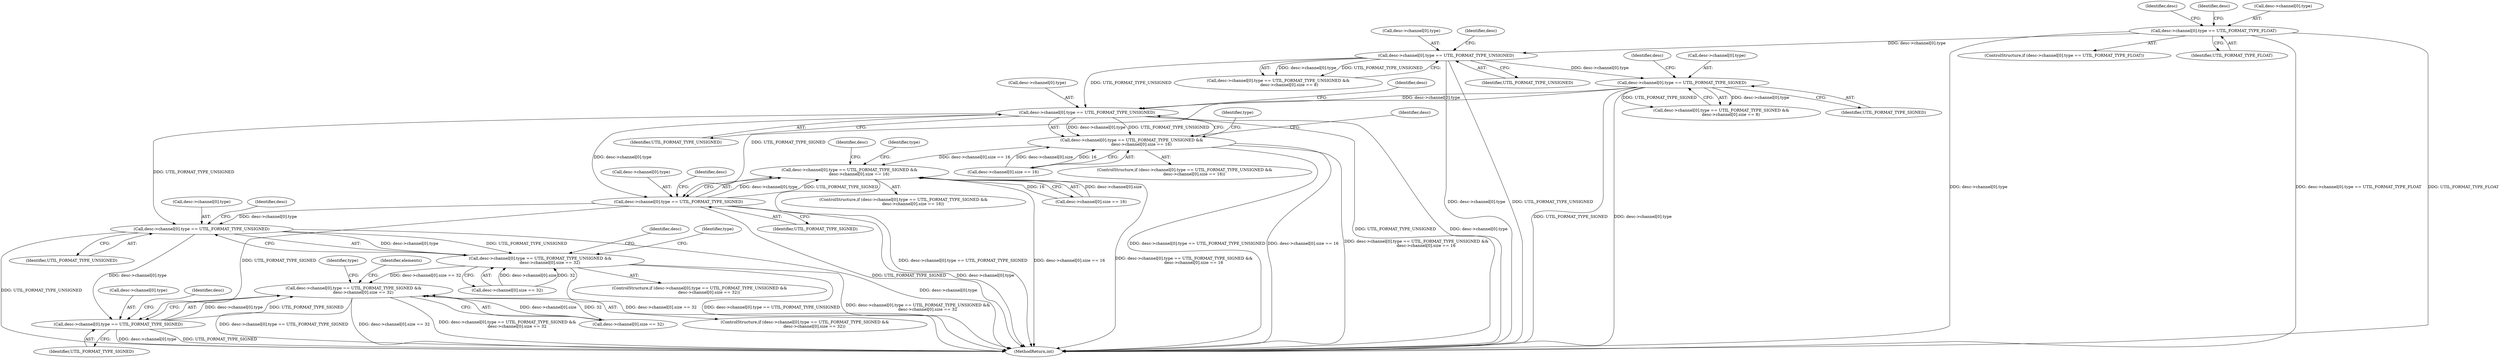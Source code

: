 digraph "0_virglrenderer_114688c526fe45f341d75ccd1d85473c3b08f7a7@array" {
"1000266" [label="(Call,desc->channel[0].type == UTIL_FORMAT_TYPE_UNSIGNED)"];
"1000242" [label="(Call,desc->channel[0].type == UTIL_FORMAT_TYPE_SIGNED)"];
"1000218" [label="(Call,desc->channel[0].type == UTIL_FORMAT_TYPE_UNSIGNED)"];
"1000164" [label="(Call,desc->channel[0].type == UTIL_FORMAT_TYPE_FLOAT)"];
"1000265" [label="(Call,desc->channel[0].type == UTIL_FORMAT_TYPE_UNSIGNED &&\n               desc->channel[0].size == 16)"];
"1000289" [label="(Call,desc->channel[0].type == UTIL_FORMAT_TYPE_SIGNED &&\n               desc->channel[0].size == 16)"];
"1000290" [label="(Call,desc->channel[0].type == UTIL_FORMAT_TYPE_SIGNED)"];
"1000314" [label="(Call,desc->channel[0].type == UTIL_FORMAT_TYPE_UNSIGNED)"];
"1000313" [label="(Call,desc->channel[0].type == UTIL_FORMAT_TYPE_UNSIGNED &&\n               desc->channel[0].size == 32)"];
"1000337" [label="(Call,desc->channel[0].type == UTIL_FORMAT_TYPE_SIGNED &&\n               desc->channel[0].size == 32)"];
"1000338" [label="(Call,desc->channel[0].type == UTIL_FORMAT_TYPE_SIGNED)"];
"1000285" [label="(Identifier,type)"];
"1000242" [label="(Call,desc->channel[0].type == UTIL_FORMAT_TYPE_SIGNED)"];
"1000164" [label="(Call,desc->channel[0].type == UTIL_FORMAT_TYPE_FLOAT)"];
"1000179" [label="(Identifier,desc)"];
"1000347" [label="(Call,desc->channel[0].size == 32)"];
"1000279" [label="(Identifier,desc)"];
"1000290" [label="(Call,desc->channel[0].type == UTIL_FORMAT_TYPE_SIGNED)"];
"1000163" [label="(ControlStructure,if (desc->channel[0].type == UTIL_FORMAT_TYPE_FLOAT))"];
"1000264" [label="(ControlStructure,if (desc->channel[0].type == UTIL_FORMAT_TYPE_UNSIGNED &&\n               desc->channel[0].size == 16))"];
"1000218" [label="(Call,desc->channel[0].type == UTIL_FORMAT_TYPE_UNSIGNED)"];
"1000222" [label="(Identifier,desc)"];
"1000342" [label="(Identifier,desc)"];
"1000337" [label="(Call,desc->channel[0].type == UTIL_FORMAT_TYPE_SIGNED &&\n               desc->channel[0].size == 32)"];
"1000267" [label="(Call,desc->channel[0].type)"];
"1000298" [label="(Identifier,UTIL_FORMAT_TYPE_SIGNED)"];
"1000351" [label="(Identifier,desc)"];
"1000318" [label="(Identifier,desc)"];
"1000265" [label="(Call,desc->channel[0].type == UTIL_FORMAT_TYPE_UNSIGNED &&\n               desc->channel[0].size == 16)"];
"1000288" [label="(ControlStructure,if (desc->channel[0].type == UTIL_FORMAT_TYPE_SIGNED &&\n               desc->channel[0].size == 16))"];
"1000303" [label="(Identifier,desc)"];
"1000274" [label="(Identifier,UTIL_FORMAT_TYPE_UNSIGNED)"];
"1000255" [label="(Identifier,desc)"];
"1000315" [label="(Call,desc->channel[0].type)"];
"1000336" [label="(ControlStructure,if (desc->channel[0].type == UTIL_FORMAT_TYPE_SIGNED &&\n               desc->channel[0].size == 32))"];
"1000219" [label="(Call,desc->channel[0].type)"];
"1000291" [label="(Call,desc->channel[0].type)"];
"1000346" [label="(Identifier,UTIL_FORMAT_TYPE_SIGNED)"];
"1000275" [label="(Call,desc->channel[0].size == 16)"];
"1000172" [label="(Identifier,UTIL_FORMAT_TYPE_FLOAT)"];
"1000309" [label="(Identifier,type)"];
"1000165" [label="(Call,desc->channel[0].type)"];
"1000357" [label="(Identifier,type)"];
"1000226" [label="(Identifier,UTIL_FORMAT_TYPE_UNSIGNED)"];
"1000243" [label="(Call,desc->channel[0].type)"];
"1000327" [label="(Identifier,desc)"];
"1000339" [label="(Call,desc->channel[0].type)"];
"1000266" [label="(Call,desc->channel[0].type == UTIL_FORMAT_TYPE_UNSIGNED)"];
"1000241" [label="(Call,desc->channel[0].type == UTIL_FORMAT_TYPE_SIGNED &&\n               desc->channel[0].size == 8)"];
"1000365" [label="(Identifier,elements)"];
"1000523" [label="(MethodReturn,int)"];
"1000323" [label="(Call,desc->channel[0].size == 32)"];
"1000314" [label="(Call,desc->channel[0].type == UTIL_FORMAT_TYPE_UNSIGNED)"];
"1000312" [label="(ControlStructure,if (desc->channel[0].type == UTIL_FORMAT_TYPE_UNSIGNED &&\n               desc->channel[0].size == 32))"];
"1000313" [label="(Call,desc->channel[0].type == UTIL_FORMAT_TYPE_UNSIGNED &&\n               desc->channel[0].size == 32)"];
"1000322" [label="(Identifier,UTIL_FORMAT_TYPE_UNSIGNED)"];
"1000299" [label="(Call,desc->channel[0].size == 16)"];
"1000338" [label="(Call,desc->channel[0].type == UTIL_FORMAT_TYPE_SIGNED)"];
"1000294" [label="(Identifier,desc)"];
"1000289" [label="(Call,desc->channel[0].type == UTIL_FORMAT_TYPE_SIGNED &&\n               desc->channel[0].size == 16)"];
"1000217" [label="(Call,desc->channel[0].type == UTIL_FORMAT_TYPE_UNSIGNED &&\n                 desc->channel[0].size == 8)"];
"1000231" [label="(Identifier,desc)"];
"1000250" [label="(Identifier,UTIL_FORMAT_TYPE_SIGNED)"];
"1000333" [label="(Identifier,type)"];
"1000266" -> "1000265"  [label="AST: "];
"1000266" -> "1000274"  [label="CFG: "];
"1000267" -> "1000266"  [label="AST: "];
"1000274" -> "1000266"  [label="AST: "];
"1000279" -> "1000266"  [label="CFG: "];
"1000265" -> "1000266"  [label="CFG: "];
"1000266" -> "1000523"  [label="DDG: desc->channel[0].type"];
"1000266" -> "1000523"  [label="DDG: UTIL_FORMAT_TYPE_UNSIGNED"];
"1000266" -> "1000265"  [label="DDG: desc->channel[0].type"];
"1000266" -> "1000265"  [label="DDG: UTIL_FORMAT_TYPE_UNSIGNED"];
"1000242" -> "1000266"  [label="DDG: desc->channel[0].type"];
"1000218" -> "1000266"  [label="DDG: UTIL_FORMAT_TYPE_UNSIGNED"];
"1000266" -> "1000290"  [label="DDG: desc->channel[0].type"];
"1000266" -> "1000314"  [label="DDG: UTIL_FORMAT_TYPE_UNSIGNED"];
"1000242" -> "1000241"  [label="AST: "];
"1000242" -> "1000250"  [label="CFG: "];
"1000243" -> "1000242"  [label="AST: "];
"1000250" -> "1000242"  [label="AST: "];
"1000255" -> "1000242"  [label="CFG: "];
"1000241" -> "1000242"  [label="CFG: "];
"1000242" -> "1000523"  [label="DDG: UTIL_FORMAT_TYPE_SIGNED"];
"1000242" -> "1000523"  [label="DDG: desc->channel[0].type"];
"1000242" -> "1000241"  [label="DDG: desc->channel[0].type"];
"1000242" -> "1000241"  [label="DDG: UTIL_FORMAT_TYPE_SIGNED"];
"1000218" -> "1000242"  [label="DDG: desc->channel[0].type"];
"1000242" -> "1000290"  [label="DDG: UTIL_FORMAT_TYPE_SIGNED"];
"1000218" -> "1000217"  [label="AST: "];
"1000218" -> "1000226"  [label="CFG: "];
"1000219" -> "1000218"  [label="AST: "];
"1000226" -> "1000218"  [label="AST: "];
"1000231" -> "1000218"  [label="CFG: "];
"1000217" -> "1000218"  [label="CFG: "];
"1000218" -> "1000523"  [label="DDG: UTIL_FORMAT_TYPE_UNSIGNED"];
"1000218" -> "1000523"  [label="DDG: desc->channel[0].type"];
"1000218" -> "1000217"  [label="DDG: desc->channel[0].type"];
"1000218" -> "1000217"  [label="DDG: UTIL_FORMAT_TYPE_UNSIGNED"];
"1000164" -> "1000218"  [label="DDG: desc->channel[0].type"];
"1000164" -> "1000163"  [label="AST: "];
"1000164" -> "1000172"  [label="CFG: "];
"1000165" -> "1000164"  [label="AST: "];
"1000172" -> "1000164"  [label="AST: "];
"1000179" -> "1000164"  [label="CFG: "];
"1000222" -> "1000164"  [label="CFG: "];
"1000164" -> "1000523"  [label="DDG: desc->channel[0].type == UTIL_FORMAT_TYPE_FLOAT"];
"1000164" -> "1000523"  [label="DDG: UTIL_FORMAT_TYPE_FLOAT"];
"1000164" -> "1000523"  [label="DDG: desc->channel[0].type"];
"1000265" -> "1000264"  [label="AST: "];
"1000265" -> "1000275"  [label="CFG: "];
"1000275" -> "1000265"  [label="AST: "];
"1000285" -> "1000265"  [label="CFG: "];
"1000294" -> "1000265"  [label="CFG: "];
"1000265" -> "1000523"  [label="DDG: desc->channel[0].size == 16"];
"1000265" -> "1000523"  [label="DDG: desc->channel[0].type == UTIL_FORMAT_TYPE_UNSIGNED &&\n               desc->channel[0].size == 16"];
"1000265" -> "1000523"  [label="DDG: desc->channel[0].type == UTIL_FORMAT_TYPE_UNSIGNED"];
"1000275" -> "1000265"  [label="DDG: desc->channel[0].size"];
"1000275" -> "1000265"  [label="DDG: 16"];
"1000265" -> "1000289"  [label="DDG: desc->channel[0].size == 16"];
"1000289" -> "1000288"  [label="AST: "];
"1000289" -> "1000290"  [label="CFG: "];
"1000289" -> "1000299"  [label="CFG: "];
"1000290" -> "1000289"  [label="AST: "];
"1000299" -> "1000289"  [label="AST: "];
"1000309" -> "1000289"  [label="CFG: "];
"1000318" -> "1000289"  [label="CFG: "];
"1000289" -> "1000523"  [label="DDG: desc->channel[0].type == UTIL_FORMAT_TYPE_SIGNED"];
"1000289" -> "1000523"  [label="DDG: desc->channel[0].size == 16"];
"1000289" -> "1000523"  [label="DDG: desc->channel[0].type == UTIL_FORMAT_TYPE_SIGNED &&\n               desc->channel[0].size == 16"];
"1000290" -> "1000289"  [label="DDG: desc->channel[0].type"];
"1000290" -> "1000289"  [label="DDG: UTIL_FORMAT_TYPE_SIGNED"];
"1000299" -> "1000289"  [label="DDG: desc->channel[0].size"];
"1000299" -> "1000289"  [label="DDG: 16"];
"1000290" -> "1000298"  [label="CFG: "];
"1000291" -> "1000290"  [label="AST: "];
"1000298" -> "1000290"  [label="AST: "];
"1000303" -> "1000290"  [label="CFG: "];
"1000290" -> "1000523"  [label="DDG: desc->channel[0].type"];
"1000290" -> "1000523"  [label="DDG: UTIL_FORMAT_TYPE_SIGNED"];
"1000290" -> "1000314"  [label="DDG: desc->channel[0].type"];
"1000290" -> "1000338"  [label="DDG: UTIL_FORMAT_TYPE_SIGNED"];
"1000314" -> "1000313"  [label="AST: "];
"1000314" -> "1000322"  [label="CFG: "];
"1000315" -> "1000314"  [label="AST: "];
"1000322" -> "1000314"  [label="AST: "];
"1000327" -> "1000314"  [label="CFG: "];
"1000313" -> "1000314"  [label="CFG: "];
"1000314" -> "1000523"  [label="DDG: desc->channel[0].type"];
"1000314" -> "1000523"  [label="DDG: UTIL_FORMAT_TYPE_UNSIGNED"];
"1000314" -> "1000313"  [label="DDG: desc->channel[0].type"];
"1000314" -> "1000313"  [label="DDG: UTIL_FORMAT_TYPE_UNSIGNED"];
"1000314" -> "1000338"  [label="DDG: desc->channel[0].type"];
"1000313" -> "1000312"  [label="AST: "];
"1000313" -> "1000323"  [label="CFG: "];
"1000323" -> "1000313"  [label="AST: "];
"1000333" -> "1000313"  [label="CFG: "];
"1000342" -> "1000313"  [label="CFG: "];
"1000313" -> "1000523"  [label="DDG: desc->channel[0].type == UTIL_FORMAT_TYPE_UNSIGNED &&\n               desc->channel[0].size == 32"];
"1000313" -> "1000523"  [label="DDG: desc->channel[0].size == 32"];
"1000313" -> "1000523"  [label="DDG: desc->channel[0].type == UTIL_FORMAT_TYPE_UNSIGNED"];
"1000323" -> "1000313"  [label="DDG: desc->channel[0].size"];
"1000323" -> "1000313"  [label="DDG: 32"];
"1000313" -> "1000337"  [label="DDG: desc->channel[0].size == 32"];
"1000337" -> "1000336"  [label="AST: "];
"1000337" -> "1000338"  [label="CFG: "];
"1000337" -> "1000347"  [label="CFG: "];
"1000338" -> "1000337"  [label="AST: "];
"1000347" -> "1000337"  [label="AST: "];
"1000357" -> "1000337"  [label="CFG: "];
"1000365" -> "1000337"  [label="CFG: "];
"1000337" -> "1000523"  [label="DDG: desc->channel[0].type == UTIL_FORMAT_TYPE_SIGNED"];
"1000337" -> "1000523"  [label="DDG: desc->channel[0].size == 32"];
"1000337" -> "1000523"  [label="DDG: desc->channel[0].type == UTIL_FORMAT_TYPE_SIGNED &&\n               desc->channel[0].size == 32"];
"1000338" -> "1000337"  [label="DDG: desc->channel[0].type"];
"1000338" -> "1000337"  [label="DDG: UTIL_FORMAT_TYPE_SIGNED"];
"1000347" -> "1000337"  [label="DDG: desc->channel[0].size"];
"1000347" -> "1000337"  [label="DDG: 32"];
"1000338" -> "1000346"  [label="CFG: "];
"1000339" -> "1000338"  [label="AST: "];
"1000346" -> "1000338"  [label="AST: "];
"1000351" -> "1000338"  [label="CFG: "];
"1000338" -> "1000523"  [label="DDG: desc->channel[0].type"];
"1000338" -> "1000523"  [label="DDG: UTIL_FORMAT_TYPE_SIGNED"];
}
